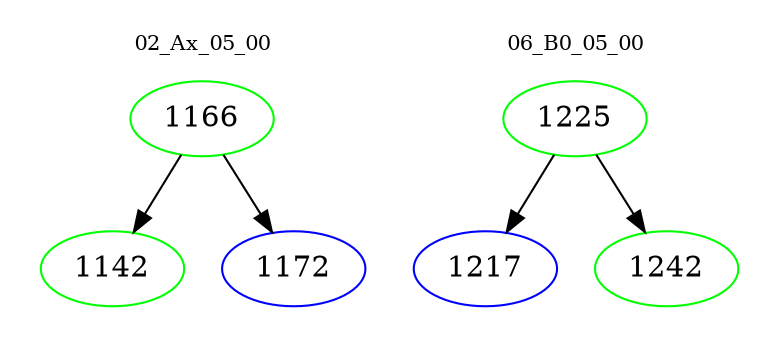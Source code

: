 digraph{
subgraph cluster_0 {
color = white
label = "02_Ax_05_00";
fontsize=10;
T0_1166 [label="1166", color="green"]
T0_1166 -> T0_1142 [color="black"]
T0_1142 [label="1142", color="green"]
T0_1166 -> T0_1172 [color="black"]
T0_1172 [label="1172", color="blue"]
}
subgraph cluster_1 {
color = white
label = "06_B0_05_00";
fontsize=10;
T1_1225 [label="1225", color="green"]
T1_1225 -> T1_1217 [color="black"]
T1_1217 [label="1217", color="blue"]
T1_1225 -> T1_1242 [color="black"]
T1_1242 [label="1242", color="green"]
}
}
